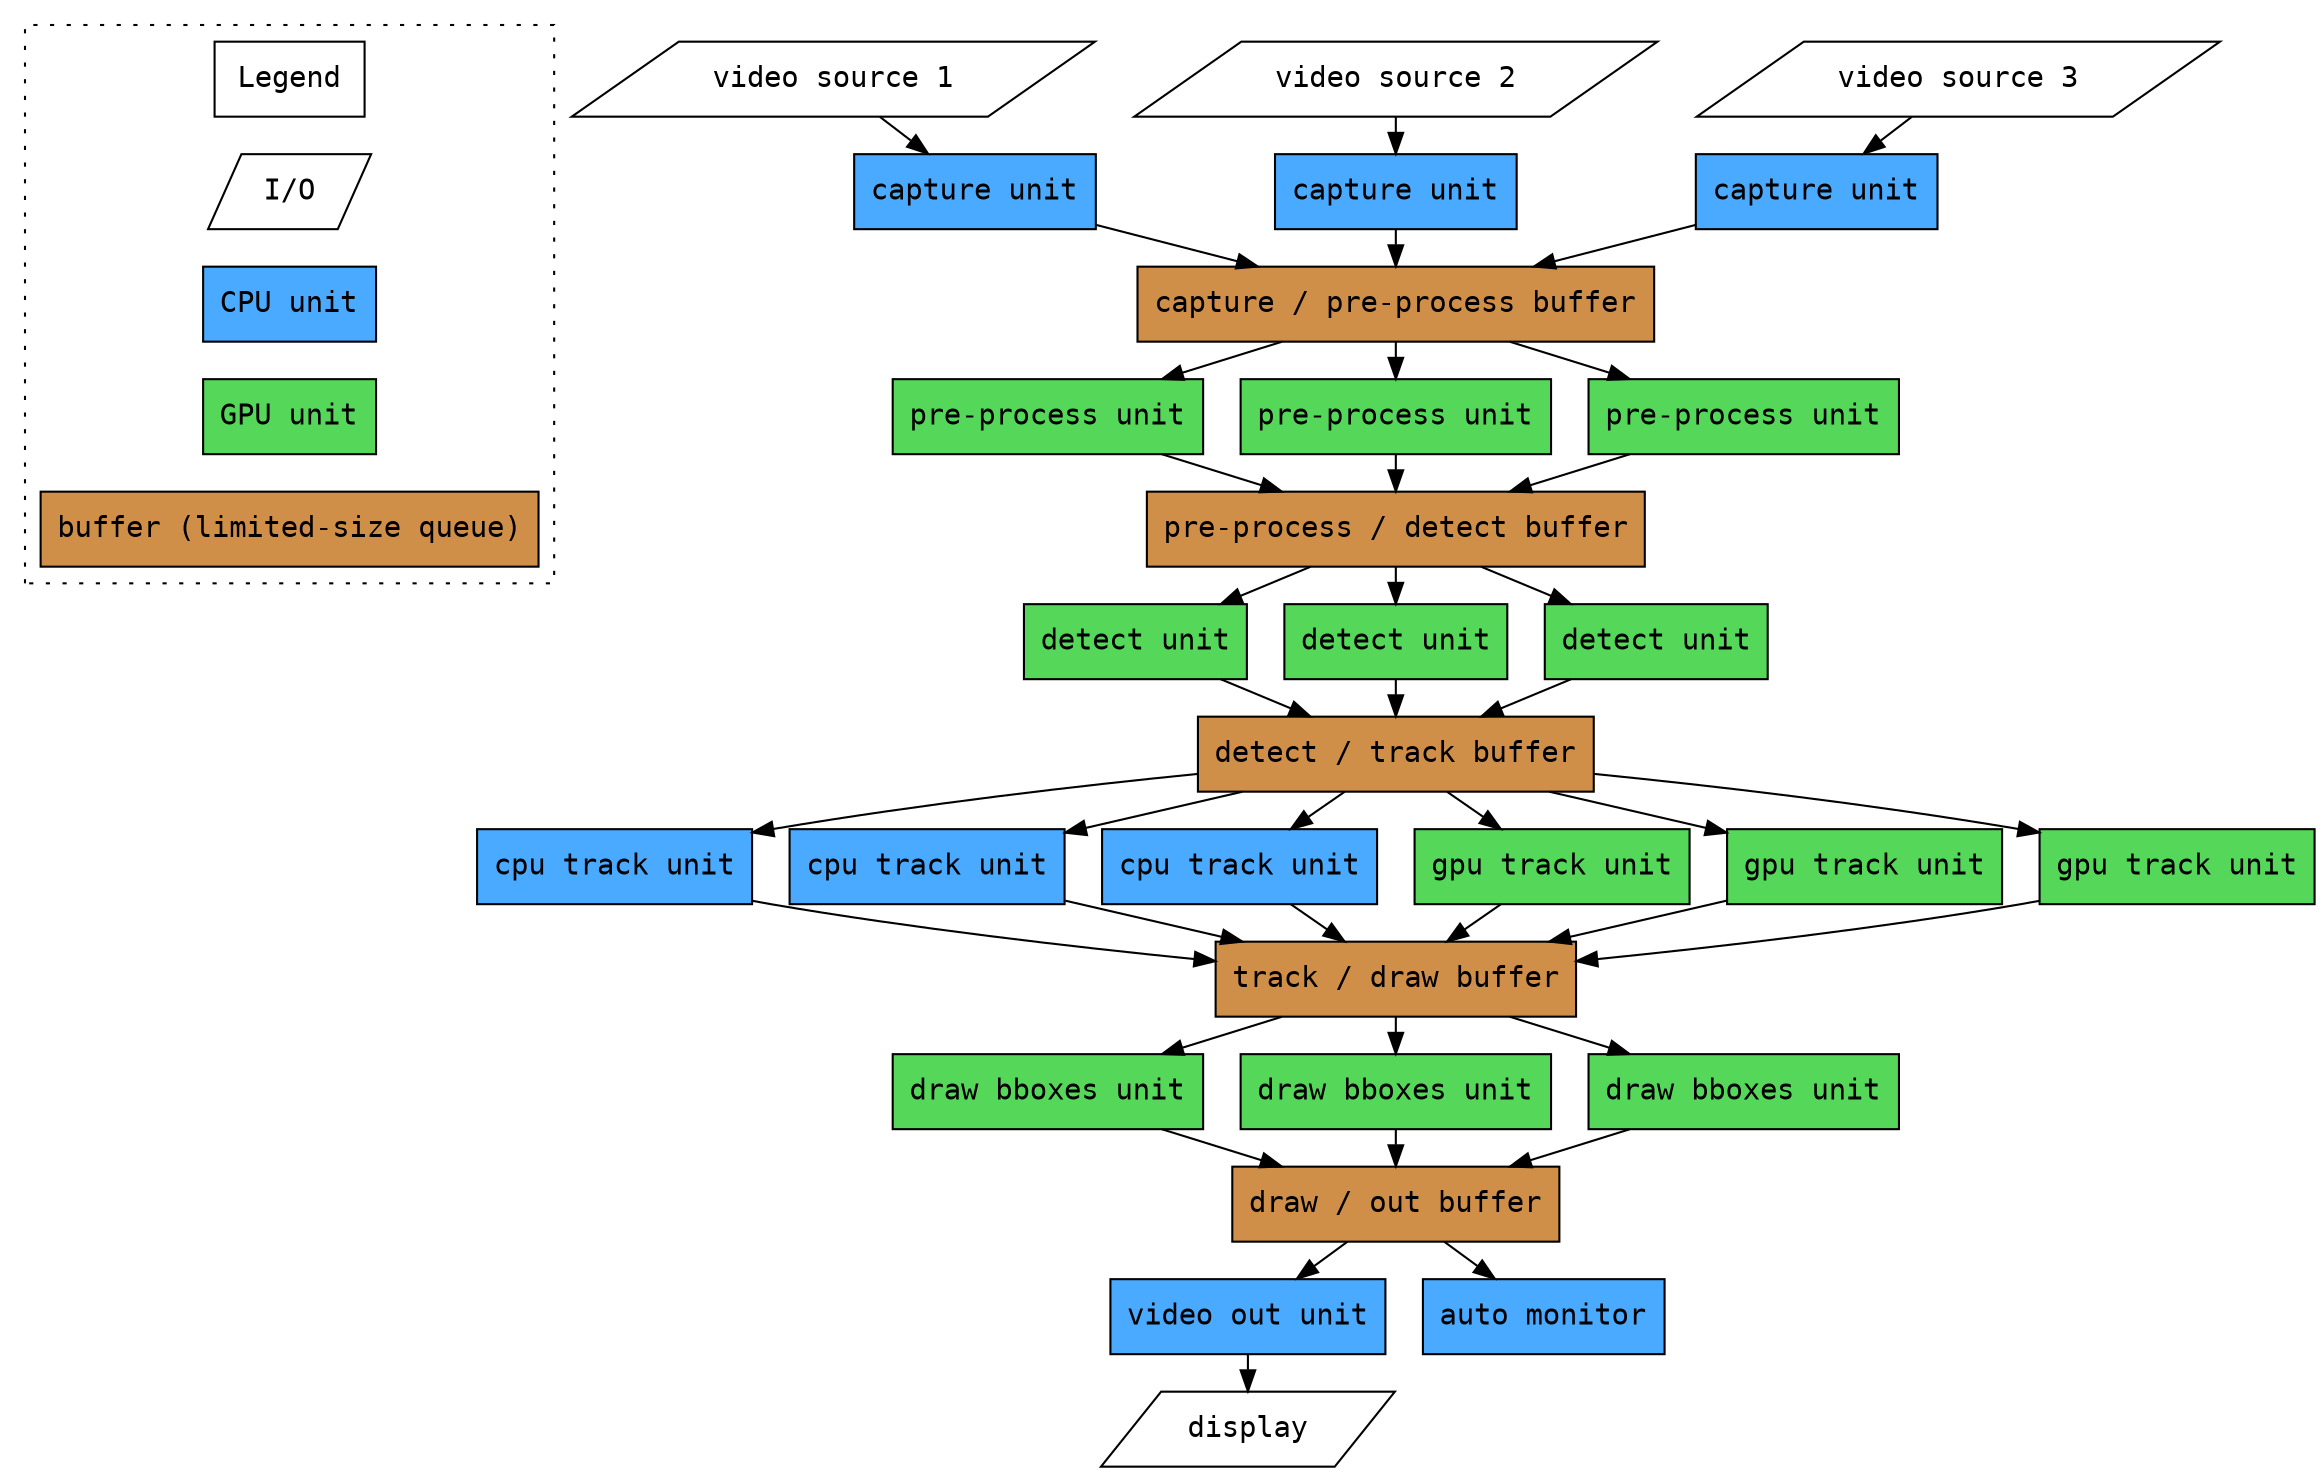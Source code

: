 digraph diagram1 {
	graph [fontname="inconsolata"];
	node [fontname="inconsolata"];
	edge [fontname="inconsolata"];

	{
		// IO
		node [shape="parallelogram"];
		legend_io [label="I/O"];

		vid1 [label="video source 1"];
		vid2 [label="video source 2"];
		vid3 [label="video source 3"];

		display [label="display"];
	}

	{
		// CPU
		node [shape="box", style="filled", fillcolor="#49aaff"];
		legend_cpu_unit [label="CPU unit"];

		vidcap1 [label="capture unit"];
		vidcap2 [label="capture unit"];
		vidcap3 [label="capture unit"];

		cpu_track1 [label="cpu track unit"];
		cpu_track2 [label="cpu track unit"];
		cpu_track3 [label="cpu track unit"];

		vidout [label="video out unit"]
		automonitor [label="auto monitor"];
	}

	{
		// GPU
		node [shape="box", style="filled", fillcolor="#55d859"];
		legend_gpu_unit [label="GPU unit"];

		preproc1 [label="pre-process unit"];
		preproc2 [label="pre-process unit"];
		preproc3 [label="pre-process unit"];

		detect1 [label="detect unit"];
		detect2 [label="detect unit"];
		detect3 [label="detect unit"];

		track1 [label="gpu track unit"];
		track2 [label="gpu track unit"];
		track3 [label="gpu track unit"];

		draw1 [label="draw bboxes unit"];
		draw2 [label="draw bboxes unit"];
		draw3 [label="draw bboxes unit"];
	}

	/*
	{
		// GPU or CPU

		node [shape=none];

		hybrid_track1 [
			label = <<table border="0" cellspacing="0"><tr>
				<td port="port1" border="1" bgcolor="#55d859">track unit</td>
				<td port="port2" border="1" bgcolor="#49aaff">track unit</td>
				</tr></table>>
		]

		hybrid_track2 [
			label = <<table border="0" cellspacing="0"><tr>
				<td port="port1" border="1" bgcolor="#55d859">track unit</td>
				<td port="port2" border="1" bgcolor="#49aaff">track unit</td>
				</tr></table>>
		]

		hybrid_track3 [
			label = <<table border="0" cellspacing="0"><tr>
				<td port="port1" border="1" bgcolor="#55d859">track unit</td>
				<td port="port2" border="1" bgcolor="#49aaff">track unit</td>
				</tr></table>>
		]
	}
	 */

	{
		// Buffers
		node [shape="box", style="filled", fillcolor="#cf8f48"];
		legend_buffer [label="buffer (limited-size queue)"];

		buf_cap_preproc [label="capture / pre-process buffer"];
		buf_preproc_detect [label="pre-process / detect buffer"];
		buf_detect_track [label="detect / track buffer"];
		buf_track_draw [label="track / draw buffer"];
		buf_draw_out [label="draw / out buffer"];
	}

	vid1 -> vidcap1;
	vid2 -> vidcap2;
	vid3 -> vidcap3;

	{vidcap1 vidcap2 vidcap3} -> buf_cap_preproc;
	buf_cap_preproc -> {preproc1 preproc2 preproc3};

	{preproc1 preproc2 preproc3} -> buf_preproc_detect;
	buf_preproc_detect -> {detect1 detect2 detect3};

	{detect1 detect2 detect3} -> buf_detect_track;
	buf_detect_track -> {track1 track2 track3};
	buf_detect_track -> {cpu_track1 cpu_track2 cpu_track3};

	{cpu_track1 cpu_track2 cpu_track3} -> buf_track_draw;
	{track1 track2 track3} -> buf_track_draw;
	buf_track_draw -> {draw1 draw2 draw3};

	{draw1 draw2 draw3} -> buf_draw_out;
	buf_draw_out -> {vidout automonitor};

	vidout -> display;


	subgraph cluster_legend {
		graph[style=dotted];

		mindist=0;
		ranksep=0;
		nodesep=0;

		node [shape=box, margin="0,0", width=1, height=0.5];
		edge [style=invis];

		Legend -> legend_io;
		legend_io -> legend_cpu_unit;
		legend_cpu_unit -> legend_gpu_unit;
		legend_gpu_unit -> legend_buffer;
	}
}

